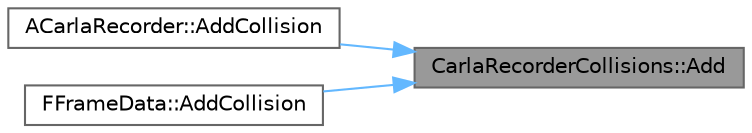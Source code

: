 digraph "CarlaRecorderCollisions::Add"
{
 // INTERACTIVE_SVG=YES
 // LATEX_PDF_SIZE
  bgcolor="transparent";
  edge [fontname=Helvetica,fontsize=10,labelfontname=Helvetica,labelfontsize=10];
  node [fontname=Helvetica,fontsize=10,shape=box,height=0.2,width=0.4];
  rankdir="RL";
  Node1 [id="Node000001",label="CarlaRecorderCollisions::Add",height=0.2,width=0.4,color="gray40", fillcolor="grey60", style="filled", fontcolor="black",tooltip=" "];
  Node1 -> Node2 [id="edge1_Node000001_Node000002",dir="back",color="steelblue1",style="solid",tooltip=" "];
  Node2 [id="Node000002",label="ACarlaRecorder::AddCollision",height=0.2,width=0.4,color="grey40", fillcolor="white", style="filled",URL="$dd/db9/classACarlaRecorder.html#a9841c0fd6fc07ed2f3a6e98808d50189",tooltip=" "];
  Node1 -> Node3 [id="edge2_Node000001_Node000003",dir="back",color="steelblue1",style="solid",tooltip=" "];
  Node3 [id="Node000003",label="FFrameData::AddCollision",height=0.2,width=0.4,color="grey40", fillcolor="white", style="filled",URL="$de/db4/classFFrameData.html#a5cc77effe12ef17f264d3479f2c4a87b",tooltip=" "];
}
